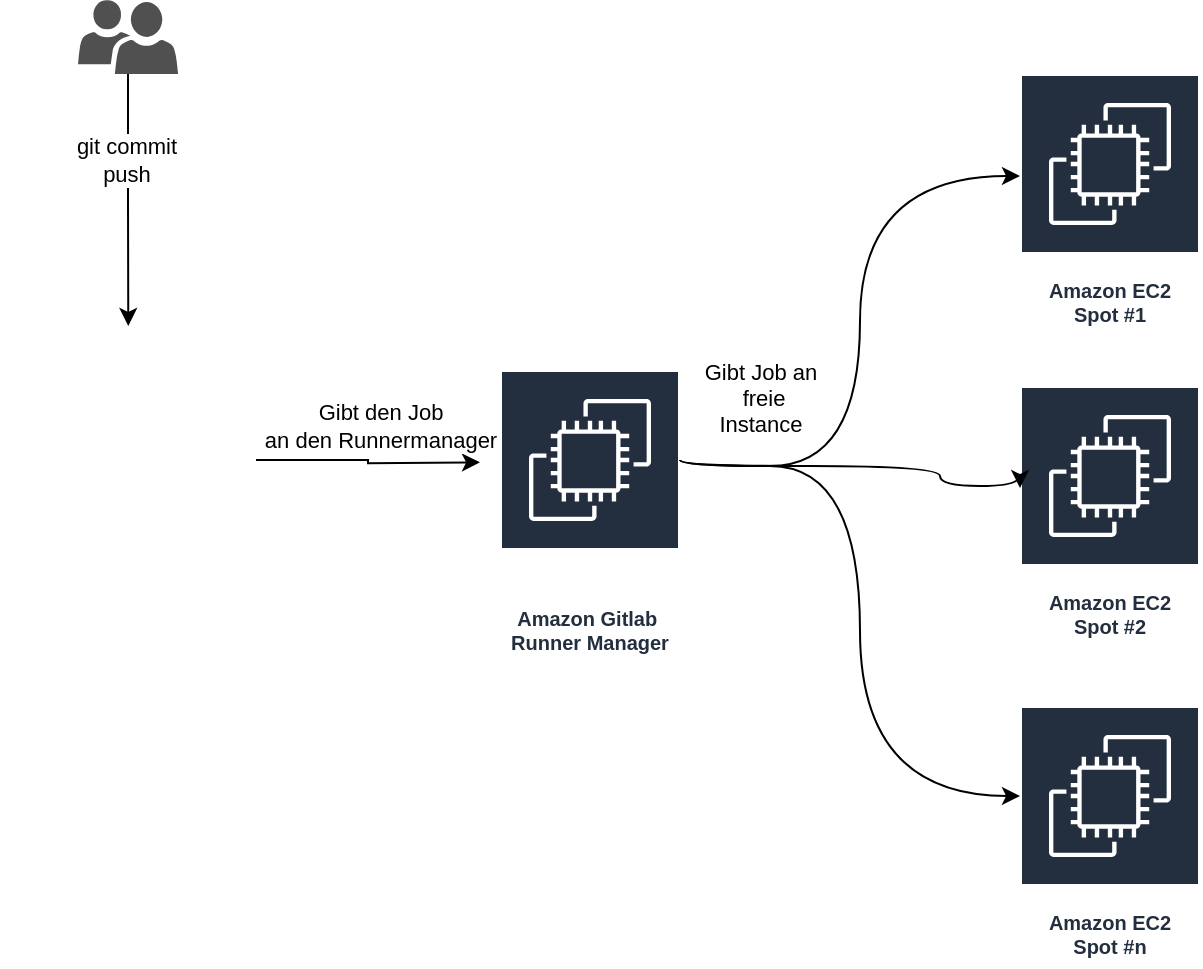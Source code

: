 <mxfile version="20.1.1" type="github">
  <diagram id="ztC0cZOTRElOUETiBgEk" name="Page-1">
    <mxGraphModel dx="1471" dy="555" grid="1" gridSize="10" guides="1" tooltips="1" connect="1" arrows="1" fold="1" page="1" pageScale="1" pageWidth="827" pageHeight="1169" math="0" shadow="0">
      <root>
        <mxCell id="0" />
        <mxCell id="1" parent="0" />
        <mxCell id="QiQI9j41B0PnSuX-zLaj-21" style="edgeStyle=orthogonalEdgeStyle;orthogonalLoop=1;jettySize=auto;html=1;exitX=0;exitY=0.5;exitDx=0;exitDy=0;entryX=1;entryY=0.5;entryDx=0;entryDy=0;endArrow=none;endFill=0;startArrow=classic;startFill=1;curved=1;" edge="1" parent="1" source="QiQI9j41B0PnSuX-zLaj-16" target="QiQI9j41B0PnSuX-zLaj-19">
          <mxGeometry relative="1" as="geometry">
            <Array as="points">
              <mxPoint x="480" y="605" />
              <mxPoint x="480" y="440" />
              <mxPoint x="390" y="440" />
            </Array>
          </mxGeometry>
        </mxCell>
        <mxCell id="QiQI9j41B0PnSuX-zLaj-16" value="" style="whiteSpace=wrap;html=1;aspect=fixed;strokeColor=none;fillColor=none;" vertex="1" parent="1">
          <mxGeometry x="560" y="560" width="90" height="90" as="geometry" />
        </mxCell>
        <mxCell id="QiQI9j41B0PnSuX-zLaj-28" style="edgeStyle=orthogonalEdgeStyle;rounded=0;orthogonalLoop=1;jettySize=auto;html=1;exitX=1;exitY=0.5;exitDx=0;exitDy=0;startArrow=none;startFill=0;endArrow=classic;endFill=1;" edge="1" parent="1" source="QiQI9j41B0PnSuX-zLaj-1">
          <mxGeometry relative="1" as="geometry">
            <mxPoint x="290" y="438.143" as="targetPoint" />
          </mxGeometry>
        </mxCell>
        <mxCell id="QiQI9j41B0PnSuX-zLaj-30" value="Gibt den Job&lt;br&gt;an den Runnermanager" style="edgeLabel;html=1;align=center;verticalAlign=middle;resizable=0;points=[];" vertex="1" connectable="0" parent="QiQI9j41B0PnSuX-zLaj-28">
          <mxGeometry x="-0.241" y="1" relative="1" as="geometry">
            <mxPoint x="19" y="-16" as="offset" />
          </mxGeometry>
        </mxCell>
        <mxCell id="QiQI9j41B0PnSuX-zLaj-1" value="" style="shape=image;html=1;verticalAlign=top;verticalLabelPosition=bottom;labelBackgroundColor=#ffffff;imageAspect=0;aspect=fixed;image=https://cdn4.iconfinder.com/data/icons/socialcones/508/Gitlab-128.png" vertex="1" parent="1">
          <mxGeometry x="50" y="373" width="128" height="128" as="geometry" />
        </mxCell>
        <mxCell id="QiQI9j41B0PnSuX-zLaj-3" value="Amazon Gitlab&amp;nbsp; Runner Manager" style="sketch=0;outlineConnect=0;fontColor=#232F3E;gradientColor=none;strokeColor=#ffffff;fillColor=#232F3E;dashed=0;verticalLabelPosition=middle;verticalAlign=bottom;align=center;html=1;whiteSpace=wrap;fontSize=10;fontStyle=1;spacing=3;shape=mxgraph.aws4.productIcon;prIcon=mxgraph.aws4.ec2;" vertex="1" parent="1">
          <mxGeometry x="300" y="392" width="90" height="146" as="geometry" />
        </mxCell>
        <mxCell id="QiQI9j41B0PnSuX-zLaj-4" value="Amazon EC2 Spot #1" style="sketch=0;outlineConnect=0;fontColor=#232F3E;gradientColor=none;strokeColor=#ffffff;fillColor=#232F3E;dashed=0;verticalLabelPosition=middle;verticalAlign=bottom;align=center;html=1;whiteSpace=wrap;fontSize=10;fontStyle=1;spacing=3;shape=mxgraph.aws4.productIcon;prIcon=mxgraph.aws4.ec2;" vertex="1" parent="1">
          <mxGeometry x="560" y="244" width="90" height="130" as="geometry" />
        </mxCell>
        <mxCell id="QiQI9j41B0PnSuX-zLaj-31" style="edgeStyle=orthogonalEdgeStyle;rounded=0;orthogonalLoop=1;jettySize=auto;html=1;exitX=0.5;exitY=1;exitDx=0;exitDy=0;exitPerimeter=0;startArrow=none;startFill=0;endArrow=classic;endFill=1;" edge="1" parent="1" source="QiQI9j41B0PnSuX-zLaj-6">
          <mxGeometry relative="1" as="geometry">
            <mxPoint x="114.143" y="370" as="targetPoint" />
          </mxGeometry>
        </mxCell>
        <mxCell id="QiQI9j41B0PnSuX-zLaj-32" value="git commit&lt;br&gt;push" style="edgeLabel;html=1;align=center;verticalAlign=middle;resizable=0;points=[];" vertex="1" connectable="0" parent="QiQI9j41B0PnSuX-zLaj-31">
          <mxGeometry x="-0.328" y="-1" relative="1" as="geometry">
            <mxPoint as="offset" />
          </mxGeometry>
        </mxCell>
        <mxCell id="QiQI9j41B0PnSuX-zLaj-6" value="" style="sketch=0;pointerEvents=1;shadow=0;dashed=0;html=1;strokeColor=none;labelPosition=center;verticalLabelPosition=bottom;verticalAlign=top;align=center;fillColor=#505050;shape=mxgraph.mscae.intune.user_group" vertex="1" parent="1">
          <mxGeometry x="89" y="207" width="50" height="37" as="geometry" />
        </mxCell>
        <mxCell id="QiQI9j41B0PnSuX-zLaj-7" value="Amazon EC2 Spot #2" style="sketch=0;outlineConnect=0;fontColor=#232F3E;gradientColor=none;strokeColor=#ffffff;fillColor=#232F3E;dashed=0;verticalLabelPosition=middle;verticalAlign=bottom;align=center;html=1;whiteSpace=wrap;fontSize=10;fontStyle=1;spacing=3;shape=mxgraph.aws4.productIcon;prIcon=mxgraph.aws4.ec2;" vertex="1" parent="1">
          <mxGeometry x="560" y="400" width="90" height="130" as="geometry" />
        </mxCell>
        <mxCell id="QiQI9j41B0PnSuX-zLaj-8" value="Amazon EC2 Spot #n" style="sketch=0;outlineConnect=0;fontColor=#232F3E;gradientColor=none;strokeColor=#ffffff;fillColor=#232F3E;dashed=0;verticalLabelPosition=middle;verticalAlign=bottom;align=center;html=1;whiteSpace=wrap;fontSize=10;fontStyle=1;spacing=3;shape=mxgraph.aws4.productIcon;prIcon=mxgraph.aws4.ec2;" vertex="1" parent="1">
          <mxGeometry x="560" y="560" width="90" height="130" as="geometry" />
        </mxCell>
        <mxCell id="QiQI9j41B0PnSuX-zLaj-17" value="" style="whiteSpace=wrap;html=1;aspect=fixed;strokeColor=none;fillColor=none;" vertex="1" parent="1">
          <mxGeometry x="560" y="406" width="90" height="90" as="geometry" />
        </mxCell>
        <mxCell id="QiQI9j41B0PnSuX-zLaj-22" style="edgeStyle=orthogonalEdgeStyle;orthogonalLoop=1;jettySize=auto;html=1;entryX=1;entryY=0.5;entryDx=0;entryDy=0;endArrow=none;endFill=0;startArrow=classic;startFill=1;curved=1;" edge="1" parent="1" source="QiQI9j41B0PnSuX-zLaj-18" target="QiQI9j41B0PnSuX-zLaj-19">
          <mxGeometry relative="1" as="geometry">
            <Array as="points">
              <mxPoint x="480" y="295" />
              <mxPoint x="480" y="440" />
              <mxPoint x="390" y="440" />
            </Array>
          </mxGeometry>
        </mxCell>
        <mxCell id="QiQI9j41B0PnSuX-zLaj-18" value="" style="whiteSpace=wrap;html=1;aspect=fixed;strokeColor=none;fillColor=none;" vertex="1" parent="1">
          <mxGeometry x="560" y="250" width="90" height="90" as="geometry" />
        </mxCell>
        <mxCell id="QiQI9j41B0PnSuX-zLaj-20" style="edgeStyle=orthogonalEdgeStyle;orthogonalLoop=1;jettySize=auto;html=1;exitX=1;exitY=0.5;exitDx=0;exitDy=0;endArrow=classic;endFill=1;entryX=0;entryY=0.5;entryDx=0;entryDy=0;curved=1;" edge="1" parent="1" source="QiQI9j41B0PnSuX-zLaj-19" target="QiQI9j41B0PnSuX-zLaj-17">
          <mxGeometry relative="1" as="geometry">
            <mxPoint x="510" y="457" as="targetPoint" />
            <Array as="points">
              <mxPoint x="390" y="440" />
              <mxPoint x="520" y="440" />
              <mxPoint x="520" y="450" />
              <mxPoint x="560" y="450" />
            </Array>
          </mxGeometry>
        </mxCell>
        <mxCell id="QiQI9j41B0PnSuX-zLaj-34" value="Gibt Job an&lt;br&gt;&amp;nbsp;freie&lt;br&gt;Instance" style="edgeLabel;html=1;align=center;verticalAlign=middle;resizable=0;points=[];" vertex="1" connectable="0" parent="QiQI9j41B0PnSuX-zLaj-20">
          <mxGeometry x="-0.644" relative="1" as="geometry">
            <mxPoint x="10" y="-34" as="offset" />
          </mxGeometry>
        </mxCell>
        <mxCell id="QiQI9j41B0PnSuX-zLaj-19" value="" style="whiteSpace=wrap;html=1;aspect=fixed;strokeColor=none;fillColor=none;" vertex="1" parent="1">
          <mxGeometry x="300" y="392" width="90" height="90" as="geometry" />
        </mxCell>
      </root>
    </mxGraphModel>
  </diagram>
</mxfile>

